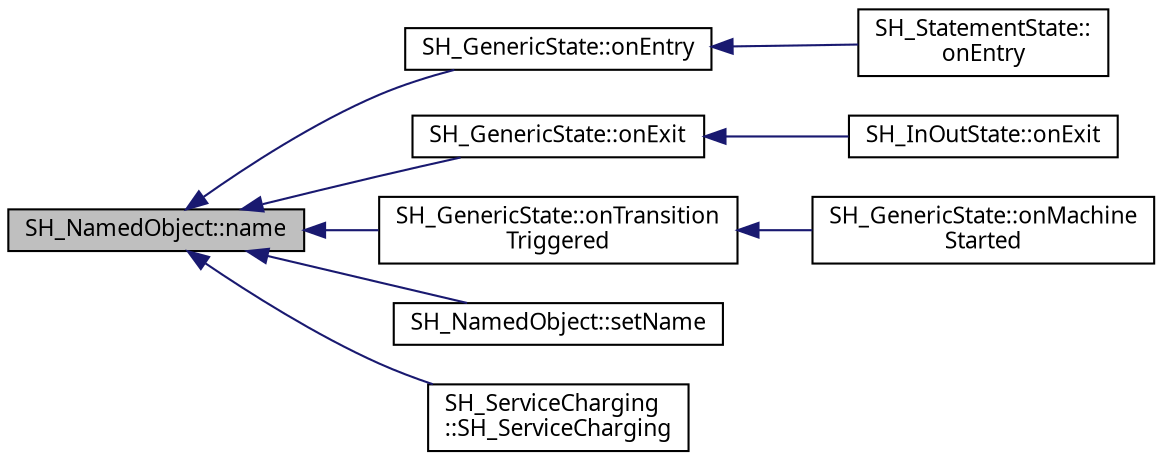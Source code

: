 digraph "SH_NamedObject::name"
{
 // INTERACTIVE_SVG=YES
  bgcolor="transparent";
  edge [fontname="Verdana",fontsize="11",labelfontname="Verdana",labelfontsize="11"];
  node [fontname="Verdana",fontsize="11",shape=record];
  rankdir="LR";
  Node1 [label="SH_NamedObject::name",height=0.2,width=0.4,color="black", fillcolor="grey75", style="filled" fontcolor="black"];
  Node1 -> Node2 [dir="back",color="midnightblue",fontsize="11",style="solid",fontname="Verdana"];
  Node2 [label="SH_GenericState::onEntry",height=0.2,width=0.4,color="black",URL="$classSH__GenericState.html#a7c30692635023ce7cf65e5ba5bb18a9c"];
  Node2 -> Node3 [dir="back",color="midnightblue",fontsize="11",style="solid",fontname="Verdana"];
  Node3 [label="SH_StatementState::\lonEntry",height=0.2,width=0.4,color="black",URL="$classSH__StatementState.html#ac62f9c27b2966034e56762a6e532dbe4"];
  Node1 -> Node4 [dir="back",color="midnightblue",fontsize="11",style="solid",fontname="Verdana"];
  Node4 [label="SH_GenericState::onExit",height=0.2,width=0.4,color="black",URL="$classSH__GenericState.html#accf3326011661417fb0ca0eede3ed9a1"];
  Node4 -> Node5 [dir="back",color="midnightblue",fontsize="11",style="solid",fontname="Verdana"];
  Node5 [label="SH_InOutState::onExit",height=0.2,width=0.4,color="black",URL="$classSH__InOutState.html#a36636cba0d68476288bce5fd4c041db0"];
  Node1 -> Node6 [dir="back",color="midnightblue",fontsize="11",style="solid",fontname="Verdana"];
  Node6 [label="SH_GenericState::onTransition\lTriggered",height=0.2,width=0.4,color="black",URL="$classSH__GenericState.html#addfc0b47a1e83f51b9cd80c86e838be0"];
  Node6 -> Node7 [dir="back",color="midnightblue",fontsize="11",style="solid",fontname="Verdana"];
  Node7 [label="SH_GenericState::onMachine\lStarted",height=0.2,width=0.4,color="black",URL="$classSH__GenericState.html#acb2c9207a5f3c6d32a01b0b7789bb209"];
  Node1 -> Node8 [dir="back",color="midnightblue",fontsize="11",style="solid",fontname="Verdana"];
  Node8 [label="SH_NamedObject::setName",height=0.2,width=0.4,color="black",URL="$classSH__NamedObject.html#a18e1860b747e029eefa140f8324bb503"];
  Node1 -> Node9 [dir="back",color="midnightblue",fontsize="11",style="solid",fontname="Verdana"];
  Node9 [label="SH_ServiceCharging\l::SH_ServiceCharging",height=0.2,width=0.4,color="black",URL="$classSH__ServiceCharging.html#afa5273d046049b1c2b020a6a19a8290b",tooltip="SH_ServiceCharging. "];
}
